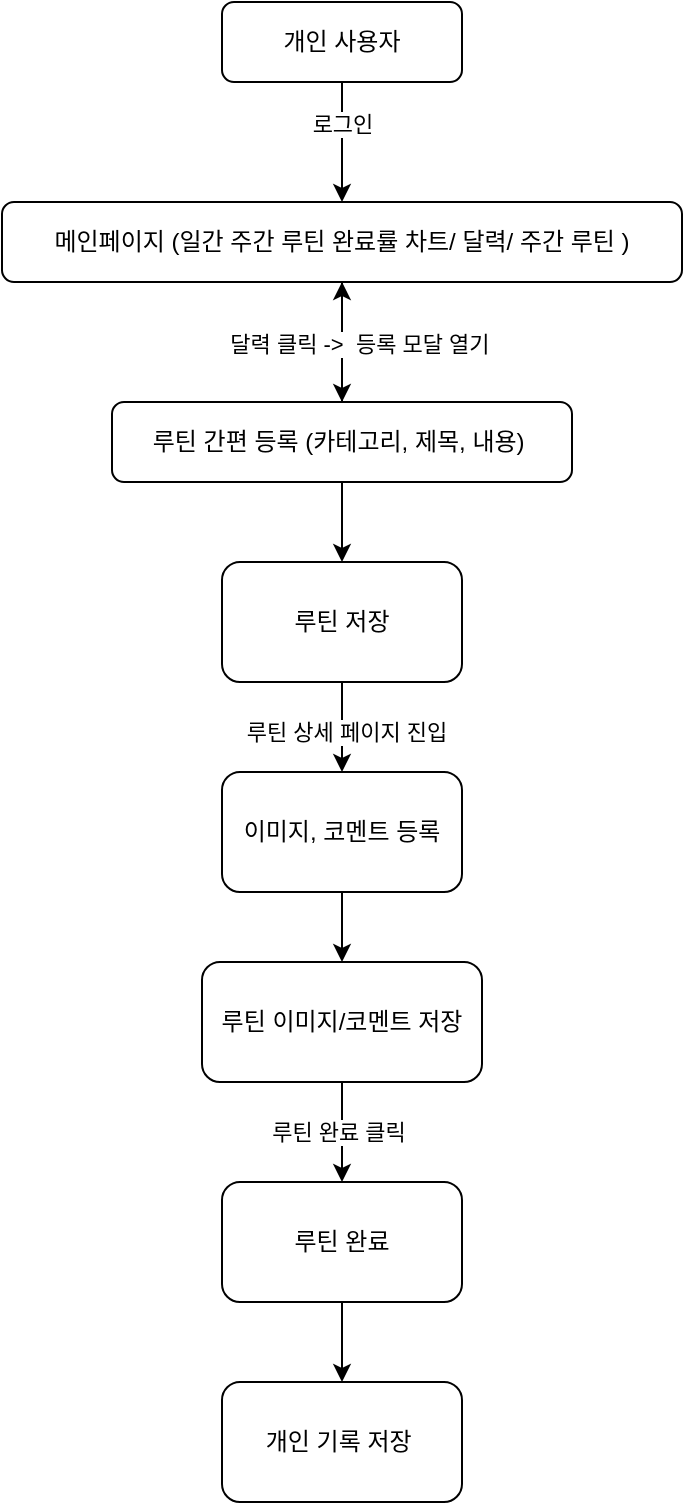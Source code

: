 <mxfile version="26.2.14">
  <diagram name="Page-1" id="pXcX20eGakmMhkrYjjIE">
    <mxGraphModel dx="1693" dy="853" grid="1" gridSize="10" guides="1" tooltips="1" connect="1" arrows="1" fold="1" page="1" pageScale="1" pageWidth="827" pageHeight="1169" math="0" shadow="0">
      <root>
        <mxCell id="0" />
        <mxCell id="1" parent="0" />
        <mxCell id="jVRuEa46JdNr6OMZRYEv-1" value="" style="edgeStyle=orthogonalEdgeStyle;rounded=0;orthogonalLoop=1;jettySize=auto;html=1;" parent="1" source="jVRuEa46JdNr6OMZRYEv-3" target="jVRuEa46JdNr6OMZRYEv-5" edge="1">
          <mxGeometry relative="1" as="geometry" />
        </mxCell>
        <mxCell id="jVRuEa46JdNr6OMZRYEv-2" value="로그인" style="edgeLabel;html=1;align=center;verticalAlign=middle;resizable=0;points=[];" parent="jVRuEa46JdNr6OMZRYEv-1" vertex="1" connectable="0">
          <mxGeometry x="-0.314" relative="1" as="geometry">
            <mxPoint as="offset" />
          </mxGeometry>
        </mxCell>
        <mxCell id="jVRuEa46JdNr6OMZRYEv-3" value="개인 사용자" style="rounded=1;whiteSpace=wrap;html=1;fontSize=12;glass=0;strokeWidth=1;shadow=0;" parent="1" vertex="1">
          <mxGeometry x="360" y="140" width="120" height="40" as="geometry" />
        </mxCell>
        <mxCell id="jVRuEa46JdNr6OMZRYEv-4" value="" style="edgeStyle=orthogonalEdgeStyle;rounded=0;orthogonalLoop=1;jettySize=auto;html=1;" parent="1" source="jVRuEa46JdNr6OMZRYEv-5" target="jVRuEa46JdNr6OMZRYEv-7" edge="1">
          <mxGeometry relative="1" as="geometry" />
        </mxCell>
        <mxCell id="jVRuEa46JdNr6OMZRYEv-5" value="메인페이지 (일간 주간 루틴 완료률 차트/ 달력/ 주간 루틴&amp;nbsp;)" style="rounded=1;whiteSpace=wrap;html=1;fontSize=12;glass=0;strokeWidth=1;shadow=0;" parent="1" vertex="1">
          <mxGeometry x="250" y="240" width="340" height="40" as="geometry" />
        </mxCell>
        <mxCell id="bMJ6ROvr7K24aHqLzWAx-11" value="" style="edgeStyle=orthogonalEdgeStyle;rounded=0;orthogonalLoop=1;jettySize=auto;html=1;" edge="1" parent="1" source="jVRuEa46JdNr6OMZRYEv-7" target="jVRuEa46JdNr6OMZRYEv-5">
          <mxGeometry relative="1" as="geometry" />
        </mxCell>
        <mxCell id="bMJ6ROvr7K24aHqLzWAx-12" value="달력 클릭 -&amp;gt;&amp;nbsp; 등록 모달 열기&lt;span style=&quot;background-color: light-dark(#ffffff, var(--ge-dark-color, #121212)); color: light-dark(rgb(0, 0, 0), rgb(255, 255, 255));&quot;&gt;&amp;nbsp;&lt;/span&gt;" style="edgeLabel;html=1;align=center;verticalAlign=middle;resizable=0;points=[];" vertex="1" connectable="0" parent="bMJ6ROvr7K24aHqLzWAx-11">
          <mxGeometry x="0.32" y="4" relative="1" as="geometry">
            <mxPoint x="14" y="10" as="offset" />
          </mxGeometry>
        </mxCell>
        <mxCell id="bMJ6ROvr7K24aHqLzWAx-14" value="" style="edgeStyle=orthogonalEdgeStyle;rounded=0;orthogonalLoop=1;jettySize=auto;html=1;" edge="1" parent="1" source="jVRuEa46JdNr6OMZRYEv-7" target="bMJ6ROvr7K24aHqLzWAx-13">
          <mxGeometry relative="1" as="geometry" />
        </mxCell>
        <mxCell id="jVRuEa46JdNr6OMZRYEv-7" value="루틴 간편 등록 (카테고리, 제목, 내용)&amp;nbsp;" style="rounded=1;whiteSpace=wrap;html=1;fontSize=12;glass=0;strokeWidth=1;shadow=0;" parent="1" vertex="1">
          <mxGeometry x="305" y="340" width="230" height="40" as="geometry" />
        </mxCell>
        <mxCell id="bMJ6ROvr7K24aHqLzWAx-16" value="" style="edgeStyle=orthogonalEdgeStyle;rounded=0;orthogonalLoop=1;jettySize=auto;html=1;" edge="1" parent="1" source="bMJ6ROvr7K24aHqLzWAx-13" target="bMJ6ROvr7K24aHqLzWAx-15">
          <mxGeometry relative="1" as="geometry" />
        </mxCell>
        <mxCell id="bMJ6ROvr7K24aHqLzWAx-17" value="루틴 상세 페이지 진입" style="edgeLabel;html=1;align=center;verticalAlign=middle;resizable=0;points=[];" vertex="1" connectable="0" parent="bMJ6ROvr7K24aHqLzWAx-16">
          <mxGeometry x="0.111" y="2" relative="1" as="geometry">
            <mxPoint as="offset" />
          </mxGeometry>
        </mxCell>
        <mxCell id="bMJ6ROvr7K24aHqLzWAx-13" value="루틴 저장" style="whiteSpace=wrap;html=1;rounded=1;glass=0;strokeWidth=1;shadow=0;" vertex="1" parent="1">
          <mxGeometry x="360" y="420" width="120" height="60" as="geometry" />
        </mxCell>
        <mxCell id="bMJ6ROvr7K24aHqLzWAx-19" value="" style="edgeStyle=orthogonalEdgeStyle;rounded=0;orthogonalLoop=1;jettySize=auto;html=1;" edge="1" parent="1" source="bMJ6ROvr7K24aHqLzWAx-15" target="bMJ6ROvr7K24aHqLzWAx-18">
          <mxGeometry relative="1" as="geometry" />
        </mxCell>
        <mxCell id="bMJ6ROvr7K24aHqLzWAx-15" value="이미지, 코멘트 등록" style="whiteSpace=wrap;html=1;rounded=1;glass=0;strokeWidth=1;shadow=0;" vertex="1" parent="1">
          <mxGeometry x="360" y="525" width="120" height="60" as="geometry" />
        </mxCell>
        <mxCell id="bMJ6ROvr7K24aHqLzWAx-21" value="" style="edgeStyle=orthogonalEdgeStyle;rounded=0;orthogonalLoop=1;jettySize=auto;html=1;" edge="1" parent="1" source="bMJ6ROvr7K24aHqLzWAx-18" target="bMJ6ROvr7K24aHqLzWAx-20">
          <mxGeometry relative="1" as="geometry" />
        </mxCell>
        <mxCell id="bMJ6ROvr7K24aHqLzWAx-22" value="루틴 완료 클릭" style="edgeLabel;html=1;align=center;verticalAlign=middle;resizable=0;points=[];" vertex="1" connectable="0" parent="bMJ6ROvr7K24aHqLzWAx-21">
          <mxGeometry y="-2" relative="1" as="geometry">
            <mxPoint as="offset" />
          </mxGeometry>
        </mxCell>
        <mxCell id="bMJ6ROvr7K24aHqLzWAx-18" value="루틴 이미지/코멘트&lt;span style=&quot;background-color: transparent; color: light-dark(rgb(0, 0, 0), rgb(255, 255, 255));&quot;&gt;&amp;nbsp;저장&lt;/span&gt;" style="whiteSpace=wrap;html=1;rounded=1;glass=0;strokeWidth=1;shadow=0;" vertex="1" parent="1">
          <mxGeometry x="350" y="620" width="140" height="60" as="geometry" />
        </mxCell>
        <mxCell id="bMJ6ROvr7K24aHqLzWAx-24" value="" style="edgeStyle=orthogonalEdgeStyle;rounded=0;orthogonalLoop=1;jettySize=auto;html=1;" edge="1" parent="1" source="bMJ6ROvr7K24aHqLzWAx-20" target="bMJ6ROvr7K24aHqLzWAx-23">
          <mxGeometry relative="1" as="geometry" />
        </mxCell>
        <mxCell id="bMJ6ROvr7K24aHqLzWAx-20" value="루틴 완료" style="whiteSpace=wrap;html=1;rounded=1;glass=0;strokeWidth=1;shadow=0;" vertex="1" parent="1">
          <mxGeometry x="360" y="730" width="120" height="60" as="geometry" />
        </mxCell>
        <mxCell id="bMJ6ROvr7K24aHqLzWAx-23" value="개인 기록 저장&amp;nbsp;" style="whiteSpace=wrap;html=1;rounded=1;glass=0;strokeWidth=1;shadow=0;" vertex="1" parent="1">
          <mxGeometry x="360" y="830" width="120" height="60" as="geometry" />
        </mxCell>
      </root>
    </mxGraphModel>
  </diagram>
</mxfile>
